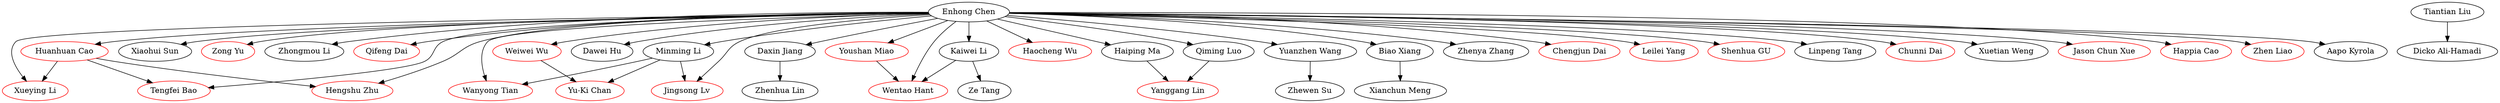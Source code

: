 strict digraph G{
"Minming Li" -> "Wanyong Tian"
"Enhong Chen" -> "Xiaohui Sun"
"Enhong Chen" -> "Zong Yu"
"Enhong Chen" -> "Zhongmou Li"
"Enhong Chen" -> "Qifeng Dai"
"Enhong Chen" -> "Wanyong Tian"
"Enhong Chen" -> "Xueying Li"
"Enhong Chen" -> "Dawei Hu"
"Enhong Chen" -> "Daxin Jiang"
"Kaiwei Li" -> "Wentao Hant"
"Youshan Miao" -> "Wentao Hant"
"Enhong Chen" -> "Qiming Luo"
"Enhong Chen" -> "Haocheng Wu"
"Minming Li" -> "Yu-Ki Chan"
"Enhong Chen" -> "Kaiwei Li"
"Weiwei Wu" -> "Yu-Ki Chan"
"Tiantian Liu" -> "Dicko Ali-Hamadi"
"Kaiwei Li" -> "Ze Tang"
"Enhong Chen" -> "Weiwei Wu"
"Yuanzhen Wang" -> "Zhewen Su"
"Enhong Chen" -> "Youshan Miao"
"Daxin Jiang" -> "Zhenhua Lin"
"Huanhuan Cao" -> "Tengfei Bao"
"Enhong Chen" -> "Haiping Ma"
"Biao Xiang" -> "Xianchun Meng"
"Enhong Chen" -> "Jingsong Lv"
"Enhong Chen" -> "Zhenya Zhang"
"Enhong Chen" -> "Chengjun Dai"
"Enhong Chen" -> "Leilei Yang"
"Enhong Chen" -> "Shenhua GU"
"Haiping Ma" -> "Yanggang Lin"
"Enhong Chen" -> "Wentao Hant"
"Enhong Chen" -> "Linpeng Tang"
"Huanhuan Cao" -> "Xueying Li"
"Enhong Chen" -> "Tengfei Bao"
"Enhong Chen" -> "Biao Xiang"
"Enhong Chen" -> "Chunni Dai"
"Enhong Chen" -> "Xuetian Weng"
"Qiming Luo" -> "Yanggang Lin"
"Huanhuan Cao" -> "Hengshu Zhu"
"Enhong Chen" -> "Jason Chun Xue"
"Enhong Chen" -> "Happia Cao"
"Enhong Chen" -> "Zhen Liao"
"Enhong Chen" -> "Minming Li"
"Enhong Chen" -> "Yuanzhen Wang"
"Enhong Chen" -> "Huanhuan Cao"
"Enhong Chen" -> "Hengshu Zhu"
"Minming Li" -> "Jingsong Lv"
"Enhong Chen" -> "Aapo Kyrola"
"Hengshu Zhu" [color = red]"Haocheng Wu" [color = red]"Wentao Hant" [color = red]"Tengfei Bao" [color = red]"Xueying Li" [color = red]"Weiwei Wu" [color = red]"Wanyong Tian" [color = red]"Yanggang Lin" [color = red]"Happia Cao" [color = red]"Youshan Miao" [color = red]"Shenhua GU" [color = red]"Chengjun Dai" [color = red]"Zong Yu" [color = red]"Qifeng Dai" [color = red]"Huanhuan Cao" [color = red]"Jason Chun Xue" [color = red]"Yu-Ki Chan" [color = red]"Jingsong Lv" [color = red]"Zhen Liao" [color = red]"Leilei Yang" [color = red]"Chunni Dai" [color = red]}